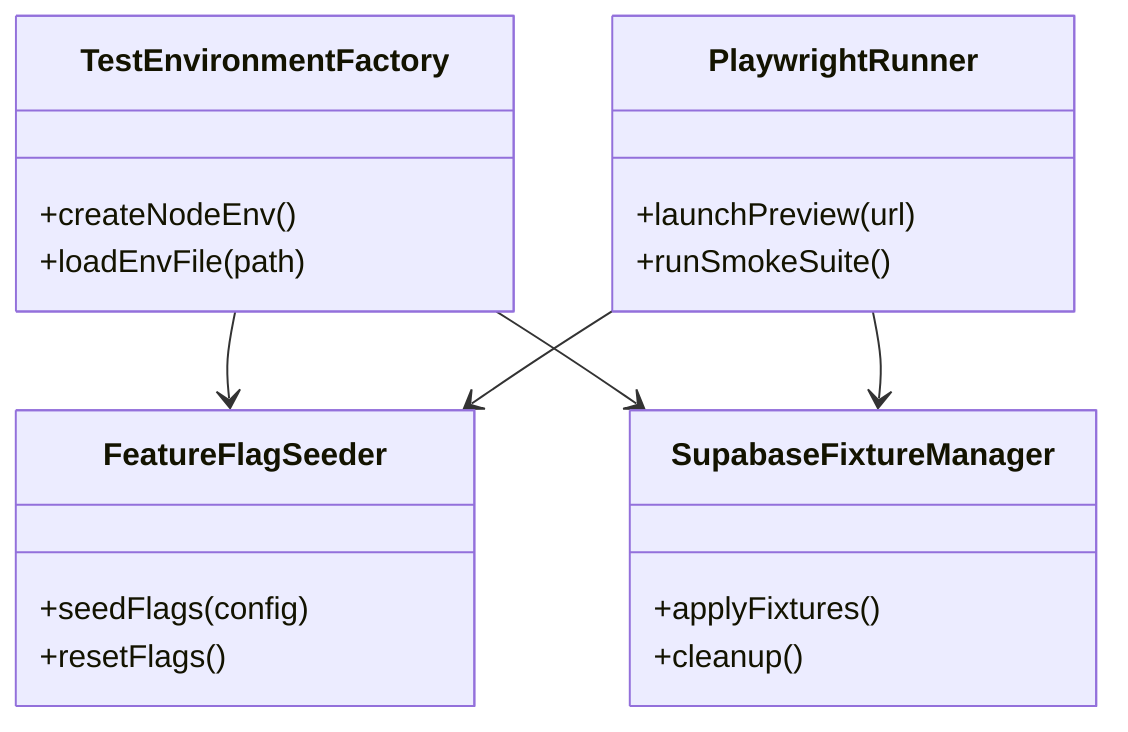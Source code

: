 classDiagram
    class TestEnvironmentFactory {
        +createNodeEnv()
        +loadEnvFile(path)
    }
    class FeatureFlagSeeder {
        +seedFlags(config)
        +resetFlags()
    }
    class SupabaseFixtureManager {
        +applyFixtures()
        +cleanup()
    }
    class PlaywrightRunner {
        +launchPreview(url)
        +runSmokeSuite()
    }
    TestEnvironmentFactory --> FeatureFlagSeeder
    TestEnvironmentFactory --> SupabaseFixtureManager
    PlaywrightRunner --> FeatureFlagSeeder
    PlaywrightRunner --> SupabaseFixtureManager